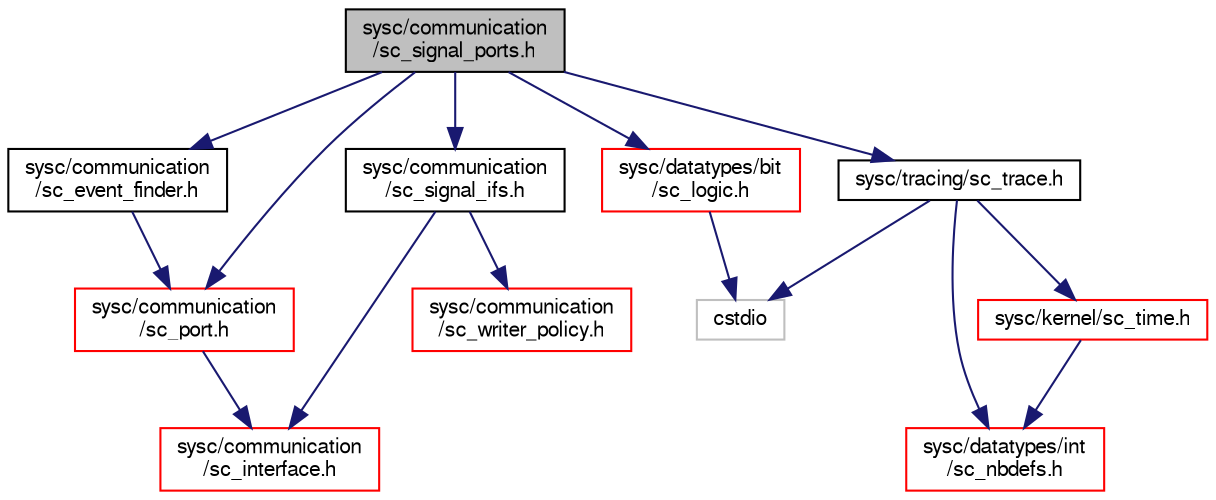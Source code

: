 digraph "sysc/communication/sc_signal_ports.h"
{
  edge [fontname="FreeSans",fontsize="10",labelfontname="FreeSans",labelfontsize="10"];
  node [fontname="FreeSans",fontsize="10",shape=record];
  Node0 [label="sysc/communication\l/sc_signal_ports.h",height=0.2,width=0.4,color="black", fillcolor="grey75", style="filled", fontcolor="black"];
  Node0 -> Node1 [color="midnightblue",fontsize="10",style="solid",fontname="FreeSans"];
  Node1 [label="sysc/communication\l/sc_event_finder.h",height=0.2,width=0.4,color="black", fillcolor="white", style="filled",URL="$a00014.html"];
  Node1 -> Node2 [color="midnightblue",fontsize="10",style="solid",fontname="FreeSans"];
  Node2 [label="sysc/communication\l/sc_port.h",height=0.2,width=0.4,color="red", fillcolor="white", style="filled",URL="$a00047.html"];
  Node2 -> Node13 [color="midnightblue",fontsize="10",style="solid",fontname="FreeSans"];
  Node13 [label="sysc/communication\l/sc_interface.h",height=0.2,width=0.4,color="red", fillcolor="white", style="filled",URL="$a00038.html"];
  Node0 -> Node2 [color="midnightblue",fontsize="10",style="solid",fontname="FreeSans"];
  Node0 -> Node57 [color="midnightblue",fontsize="10",style="solid",fontname="FreeSans"];
  Node57 [label="sysc/communication\l/sc_signal_ifs.h",height=0.2,width=0.4,color="black", fillcolor="white", style="filled",URL="$a00062.html"];
  Node57 -> Node13 [color="midnightblue",fontsize="10",style="solid",fontname="FreeSans"];
  Node57 -> Node45 [color="midnightblue",fontsize="10",style="solid",fontname="FreeSans"];
  Node45 [label="sysc/communication\l/sc_writer_policy.h",height=0.2,width=0.4,color="red", fillcolor="white", style="filled",URL="$a00080.html"];
  Node0 -> Node52 [color="midnightblue",fontsize="10",style="solid",fontname="FreeSans"];
  Node52 [label="sysc/datatypes/bit\l/sc_logic.h",height=0.2,width=0.4,color="red", fillcolor="white", style="filled",URL="$a00098.html"];
  Node52 -> Node9 [color="midnightblue",fontsize="10",style="solid",fontname="FreeSans"];
  Node9 [label="cstdio",height=0.2,width=0.4,color="grey75", fillcolor="white", style="filled"];
  Node0 -> Node58 [color="midnightblue",fontsize="10",style="solid",fontname="FreeSans"];
  Node58 [label="sysc/tracing/sc_trace.h",height=0.2,width=0.4,color="black", fillcolor="white", style="filled",URL="$a00341.html"];
  Node58 -> Node9 [color="midnightblue",fontsize="10",style="solid",fontname="FreeSans"];
  Node58 -> Node28 [color="midnightblue",fontsize="10",style="solid",fontname="FreeSans"];
  Node28 [label="sysc/datatypes/int\l/sc_nbdefs.h",height=0.2,width=0.4,color="red", fillcolor="white", style="filled",URL="$a00194.html"];
  Node58 -> Node27 [color="midnightblue",fontsize="10",style="solid",fontname="FreeSans"];
  Node27 [label="sysc/kernel/sc_time.h",height=0.2,width=0.4,color="red", fillcolor="white", style="filled",URL="$a00329.html"];
  Node27 -> Node28 [color="midnightblue",fontsize="10",style="solid",fontname="FreeSans"];
}
